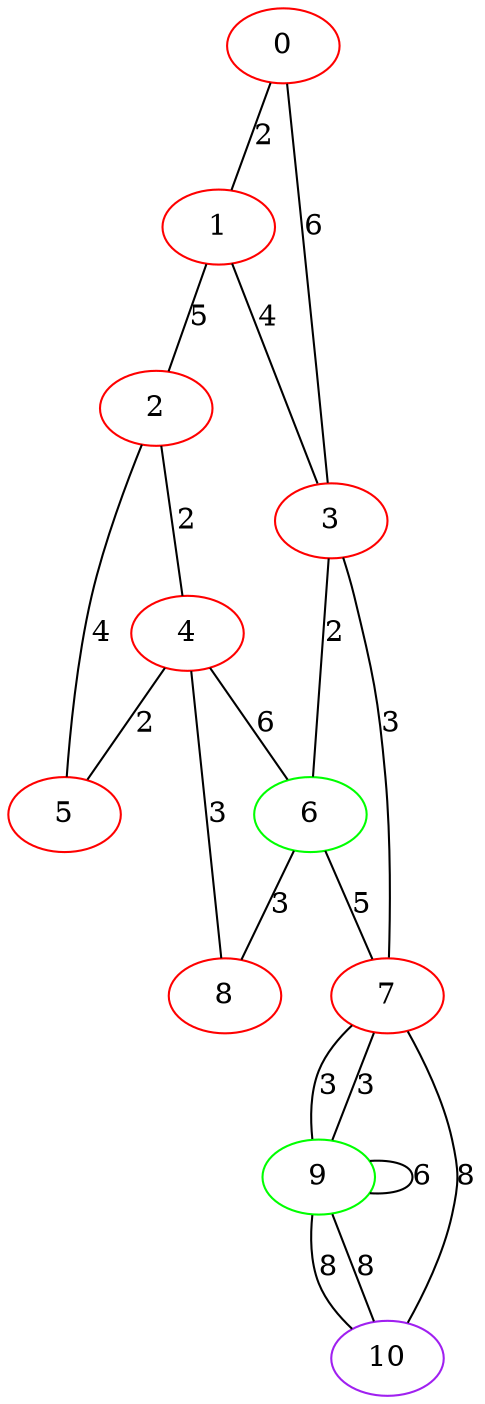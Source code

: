 graph "" {
0 [color=red, weight=1];
1 [color=red, weight=1];
2 [color=red, weight=1];
3 [color=red, weight=1];
4 [color=red, weight=1];
5 [color=red, weight=1];
6 [color=green, weight=2];
7 [color=red, weight=1];
8 [color=red, weight=1];
9 [color=green, weight=2];
10 [color=purple, weight=4];
0 -- 1  [key=0, label=2];
0 -- 3  [key=0, label=6];
1 -- 2  [key=0, label=5];
1 -- 3  [key=0, label=4];
2 -- 4  [key=0, label=2];
2 -- 5  [key=0, label=4];
3 -- 6  [key=0, label=2];
3 -- 7  [key=0, label=3];
4 -- 8  [key=0, label=3];
4 -- 5  [key=0, label=2];
4 -- 6  [key=0, label=6];
6 -- 8  [key=0, label=3];
6 -- 7  [key=0, label=5];
7 -- 9  [key=0, label=3];
7 -- 9  [key=1, label=3];
7 -- 10  [key=0, label=8];
9 -- 9  [key=0, label=6];
9 -- 10  [key=0, label=8];
9 -- 10  [key=1, label=8];
}
